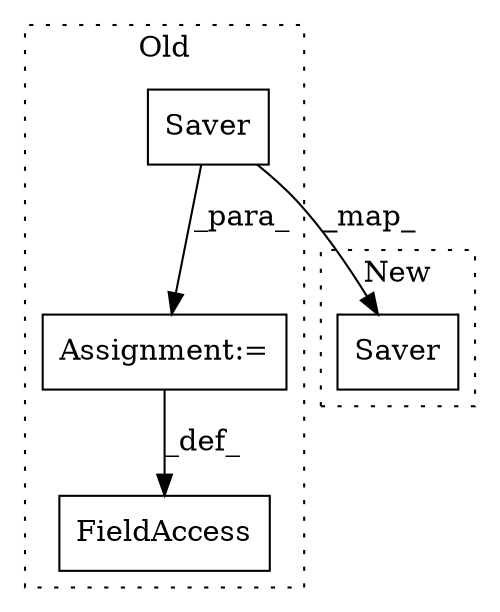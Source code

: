 digraph G {
subgraph cluster0 {
1 [label="Saver" a="32" s="12849" l="7" shape="box"];
3 [label="Assignment:=" a="7" s="12831" l="1" shape="box"];
4 [label="FieldAccess" a="22" s="12826" l="5" shape="box"];
label = "Old";
style="dotted";
}
subgraph cluster1 {
2 [label="Saver" a="32" s="4583" l="7" shape="box"];
label = "New";
style="dotted";
}
1 -> 3 [label="_para_"];
1 -> 2 [label="_map_"];
3 -> 4 [label="_def_"];
}